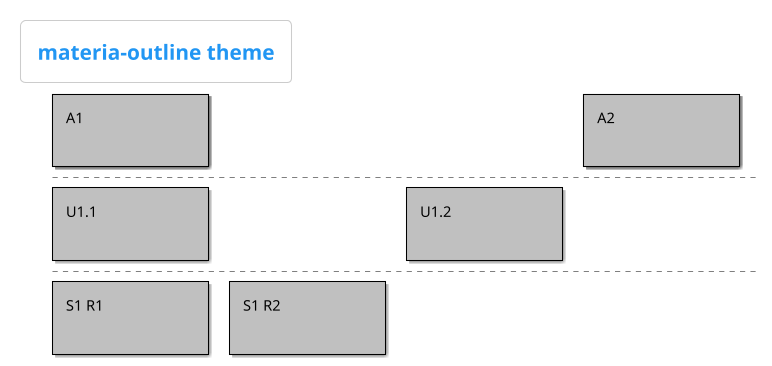 ' Do not edit
' Theme Gallery
' autogenerated by script
'
@startboard
!theme materia-outline
title materia-outline theme
A1
+U1.1
++S1 R1
++S1 R2 
+U1.2
A2
@endboard
